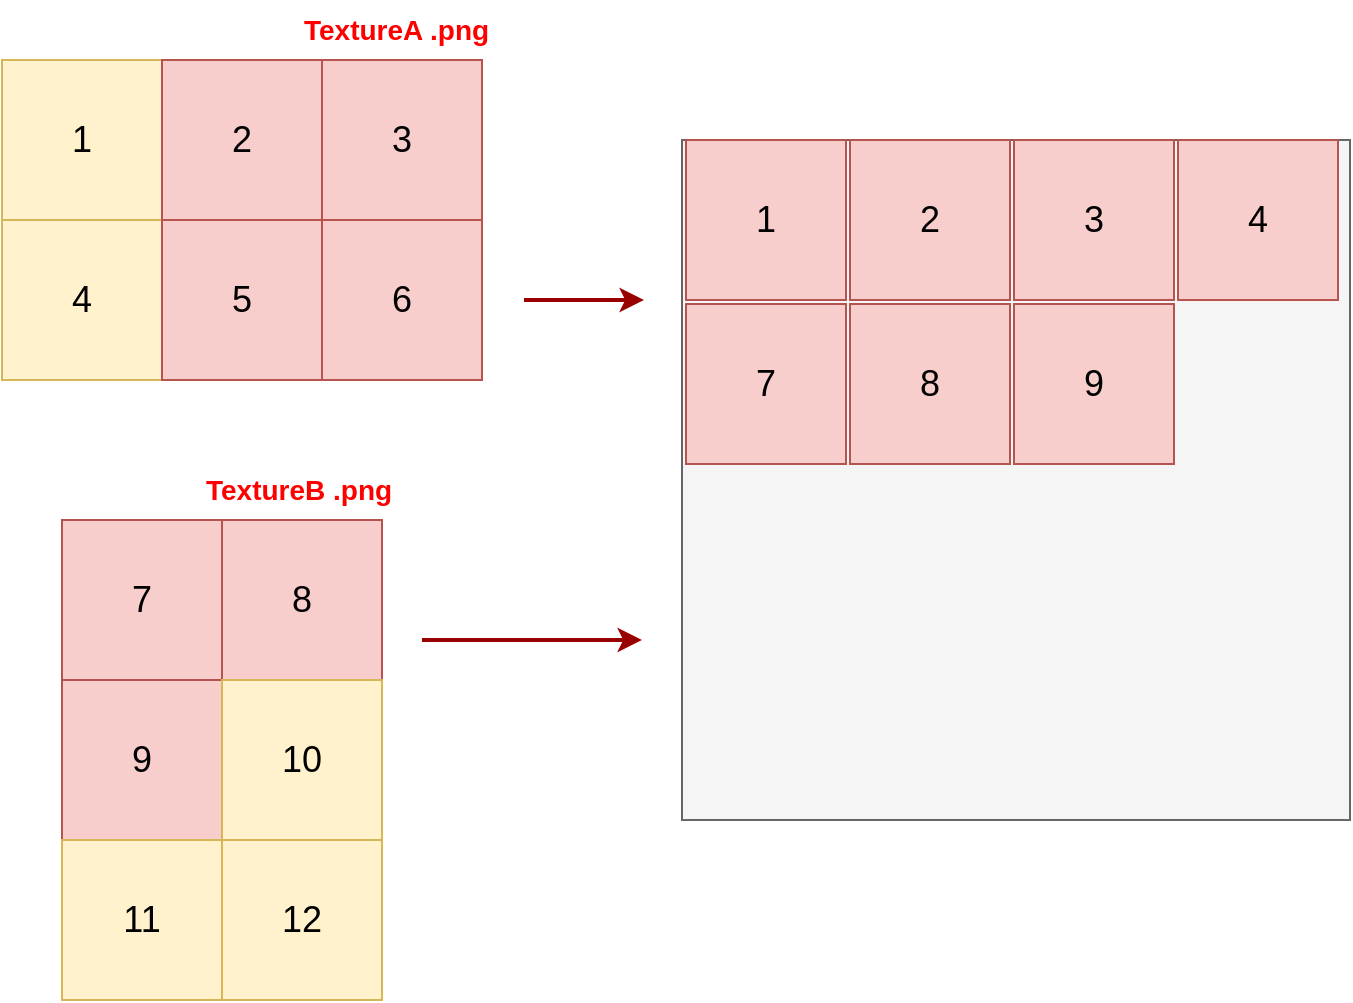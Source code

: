 <mxfile pages="1" version="11.2.4" type="github"><diagram name="Page-1" id="c7558073-3199-34d8-9f00-42111426c3f3"><mxGraphModel dx="891" dy="576" grid="1" gridSize="10" guides="1" tooltips="1" connect="1" arrows="1" fold="1" page="1" pageScale="1" pageWidth="826" pageHeight="1169" background="#ffffff" math="0" shadow="0"><root><mxCell id="0"/><mxCell id="1" parent="0"/><mxCell id="2bhpm8a1R3r_cmO7ZY0D-98" value="1" style="whiteSpace=wrap;html=1;aspect=fixed;fillColor=#fff2cc;strokeColor=#d6b656;fontSize=18;" vertex="1" parent="1"><mxGeometry x="30" y="110" width="80" height="80" as="geometry"/></mxCell><mxCell id="2bhpm8a1R3r_cmO7ZY0D-99" value="2" style="whiteSpace=wrap;html=1;aspect=fixed;fillColor=#f8cecc;strokeColor=#b85450;fontSize=18;" vertex="1" parent="1"><mxGeometry x="110" y="110" width="80" height="80" as="geometry"/></mxCell><mxCell id="2bhpm8a1R3r_cmO7ZY0D-100" value="4" style="whiteSpace=wrap;html=1;aspect=fixed;fillColor=#fff2cc;strokeColor=#d6b656;fontSize=18;" vertex="1" parent="1"><mxGeometry x="30" y="190" width="80" height="80" as="geometry"/></mxCell><mxCell id="2bhpm8a1R3r_cmO7ZY0D-101" value="5" style="whiteSpace=wrap;html=1;aspect=fixed;fillColor=#f8cecc;strokeColor=#b85450;fontSize=18;" vertex="1" parent="1"><mxGeometry x="110" y="190" width="80" height="80" as="geometry"/></mxCell><mxCell id="2bhpm8a1R3r_cmO7ZY0D-102" value="3" style="whiteSpace=wrap;html=1;aspect=fixed;fillColor=#f8cecc;strokeColor=#b85450;fontSize=18;" vertex="1" parent="1"><mxGeometry x="190" y="110" width="80" height="80" as="geometry"/></mxCell><mxCell id="2bhpm8a1R3r_cmO7ZY0D-103" value="6" style="whiteSpace=wrap;html=1;aspect=fixed;fillColor=#f8cecc;strokeColor=#b85450;fontSize=18;" vertex="1" parent="1"><mxGeometry x="190" y="190" width="80" height="80" as="geometry"/></mxCell><mxCell id="2bhpm8a1R3r_cmO7ZY0D-113" style="edgeStyle=none;comic=0;orthogonalLoop=1;jettySize=auto;html=1;exitX=1;exitY=0.5;exitDx=0;exitDy=0;strokeColor=#990000;strokeWidth=2;fontColor=#000000;fontSize=18;" edge="1" parent="1"><mxGeometry relative="1" as="geometry"><mxPoint x="291" y="230" as="sourcePoint"/><mxPoint x="351" y="230" as="targetPoint"/></mxGeometry></mxCell><mxCell id="2bhpm8a1R3r_cmO7ZY0D-114" value="" style="whiteSpace=wrap;html=1;fillColor=#f5f5f5;strokeColor=#666666;fontColor=#333333;fontSize=18;" vertex="1" parent="1"><mxGeometry x="370" y="150" width="334" height="340" as="geometry"/></mxCell><mxCell id="2bhpm8a1R3r_cmO7ZY0D-115" value="1" style="whiteSpace=wrap;html=1;aspect=fixed;fillColor=#f8cecc;strokeColor=#b85450;fontSize=18;" vertex="1" parent="1"><mxGeometry x="372" y="150" width="80" height="80" as="geometry"/></mxCell><mxCell id="2bhpm8a1R3r_cmO7ZY0D-116" value="2" style="whiteSpace=wrap;html=1;aspect=fixed;fillColor=#f8cecc;strokeColor=#b85450;fontSize=18;" vertex="1" parent="1"><mxGeometry x="454" y="150" width="80" height="80" as="geometry"/></mxCell><mxCell id="2bhpm8a1R3r_cmO7ZY0D-117" value="3" style="whiteSpace=wrap;html=1;aspect=fixed;fillColor=#f8cecc;strokeColor=#b85450;fontSize=18;" vertex="1" parent="1"><mxGeometry x="536" y="150" width="80" height="80" as="geometry"/></mxCell><mxCell id="2bhpm8a1R3r_cmO7ZY0D-118" value="4" style="whiteSpace=wrap;html=1;aspect=fixed;fillColor=#f8cecc;strokeColor=#b85450;fontSize=18;" vertex="1" parent="1"><mxGeometry x="618" y="150" width="80" height="80" as="geometry"/></mxCell><mxCell id="2bhpm8a1R3r_cmO7ZY0D-119" value="7" style="whiteSpace=wrap;html=1;aspect=fixed;fontSize=18;fillColor=#f8cecc;strokeColor=#b85450;" vertex="1" parent="1"><mxGeometry x="60" y="340" width="80" height="80" as="geometry"/></mxCell><mxCell id="2bhpm8a1R3r_cmO7ZY0D-120" value="8" style="whiteSpace=wrap;html=1;aspect=fixed;fontSize=18;fillColor=#f8cecc;strokeColor=#b85450;" vertex="1" parent="1"><mxGeometry x="140" y="340" width="80" height="80" as="geometry"/></mxCell><mxCell id="2bhpm8a1R3r_cmO7ZY0D-121" value="9" style="whiteSpace=wrap;html=1;aspect=fixed;fontSize=18;fillColor=#f8cecc;strokeColor=#b85450;" vertex="1" parent="1"><mxGeometry x="60" y="420" width="80" height="80" as="geometry"/></mxCell><mxCell id="2bhpm8a1R3r_cmO7ZY0D-122" value="10" style="whiteSpace=wrap;html=1;aspect=fixed;fontSize=18;fillColor=#fff2cc;strokeColor=#d6b656;" vertex="1" parent="1"><mxGeometry x="140" y="420" width="80" height="80" as="geometry"/></mxCell><mxCell id="2bhpm8a1R3r_cmO7ZY0D-123" value="11" style="whiteSpace=wrap;html=1;aspect=fixed;fontSize=18;fillColor=#fff2cc;strokeColor=#d6b656;" vertex="1" parent="1"><mxGeometry x="60" y="500" width="80" height="80" as="geometry"/></mxCell><mxCell id="2bhpm8a1R3r_cmO7ZY0D-124" value="12" style="whiteSpace=wrap;html=1;aspect=fixed;fontSize=18;fillColor=#fff2cc;strokeColor=#d6b656;" vertex="1" parent="1"><mxGeometry x="140" y="500" width="80" height="80" as="geometry"/></mxCell><mxCell id="2bhpm8a1R3r_cmO7ZY0D-125" value="7" style="whiteSpace=wrap;html=1;aspect=fixed;fontSize=18;fillColor=#f8cecc;strokeColor=#b85450;" vertex="1" parent="1"><mxGeometry x="372" y="232" width="80" height="80" as="geometry"/></mxCell><mxCell id="2bhpm8a1R3r_cmO7ZY0D-126" value="8" style="whiteSpace=wrap;html=1;aspect=fixed;fontSize=18;fillColor=#f8cecc;strokeColor=#b85450;" vertex="1" parent="1"><mxGeometry x="454" y="232" width="80" height="80" as="geometry"/></mxCell><mxCell id="2bhpm8a1R3r_cmO7ZY0D-127" value="9" style="whiteSpace=wrap;html=1;aspect=fixed;fontSize=18;fillColor=#f8cecc;strokeColor=#b85450;" vertex="1" parent="1"><mxGeometry x="536" y="232" width="80" height="80" as="geometry"/></mxCell><mxCell id="2bhpm8a1R3r_cmO7ZY0D-128" style="edgeStyle=none;comic=0;orthogonalLoop=1;jettySize=auto;html=1;exitX=1;exitY=0.5;exitDx=0;exitDy=0;strokeColor=#990000;strokeWidth=2;fontColor=#000000;fontSize=18;" edge="1" parent="1"><mxGeometry relative="1" as="geometry"><mxPoint x="240" y="400" as="sourcePoint"/><mxPoint x="350" y="400" as="targetPoint"/></mxGeometry></mxCell><mxCell id="2bhpm8a1R3r_cmO7ZY0D-129" value="TextureA .png" style="text;html=1;comic=1;fontStyle=1;fontColor=#FF0000;fontSize=14;" vertex="1" parent="1"><mxGeometry x="179" y="80" width="60" height="30" as="geometry"/></mxCell><mxCell id="2bhpm8a1R3r_cmO7ZY0D-130" value="TextureB .png" style="text;html=1;comic=1;fontStyle=1;fontColor=#FF0000;fontSize=14;" vertex="1" parent="1"><mxGeometry x="130" y="310" width="60" height="30" as="geometry"/></mxCell></root></mxGraphModel></diagram></mxfile>